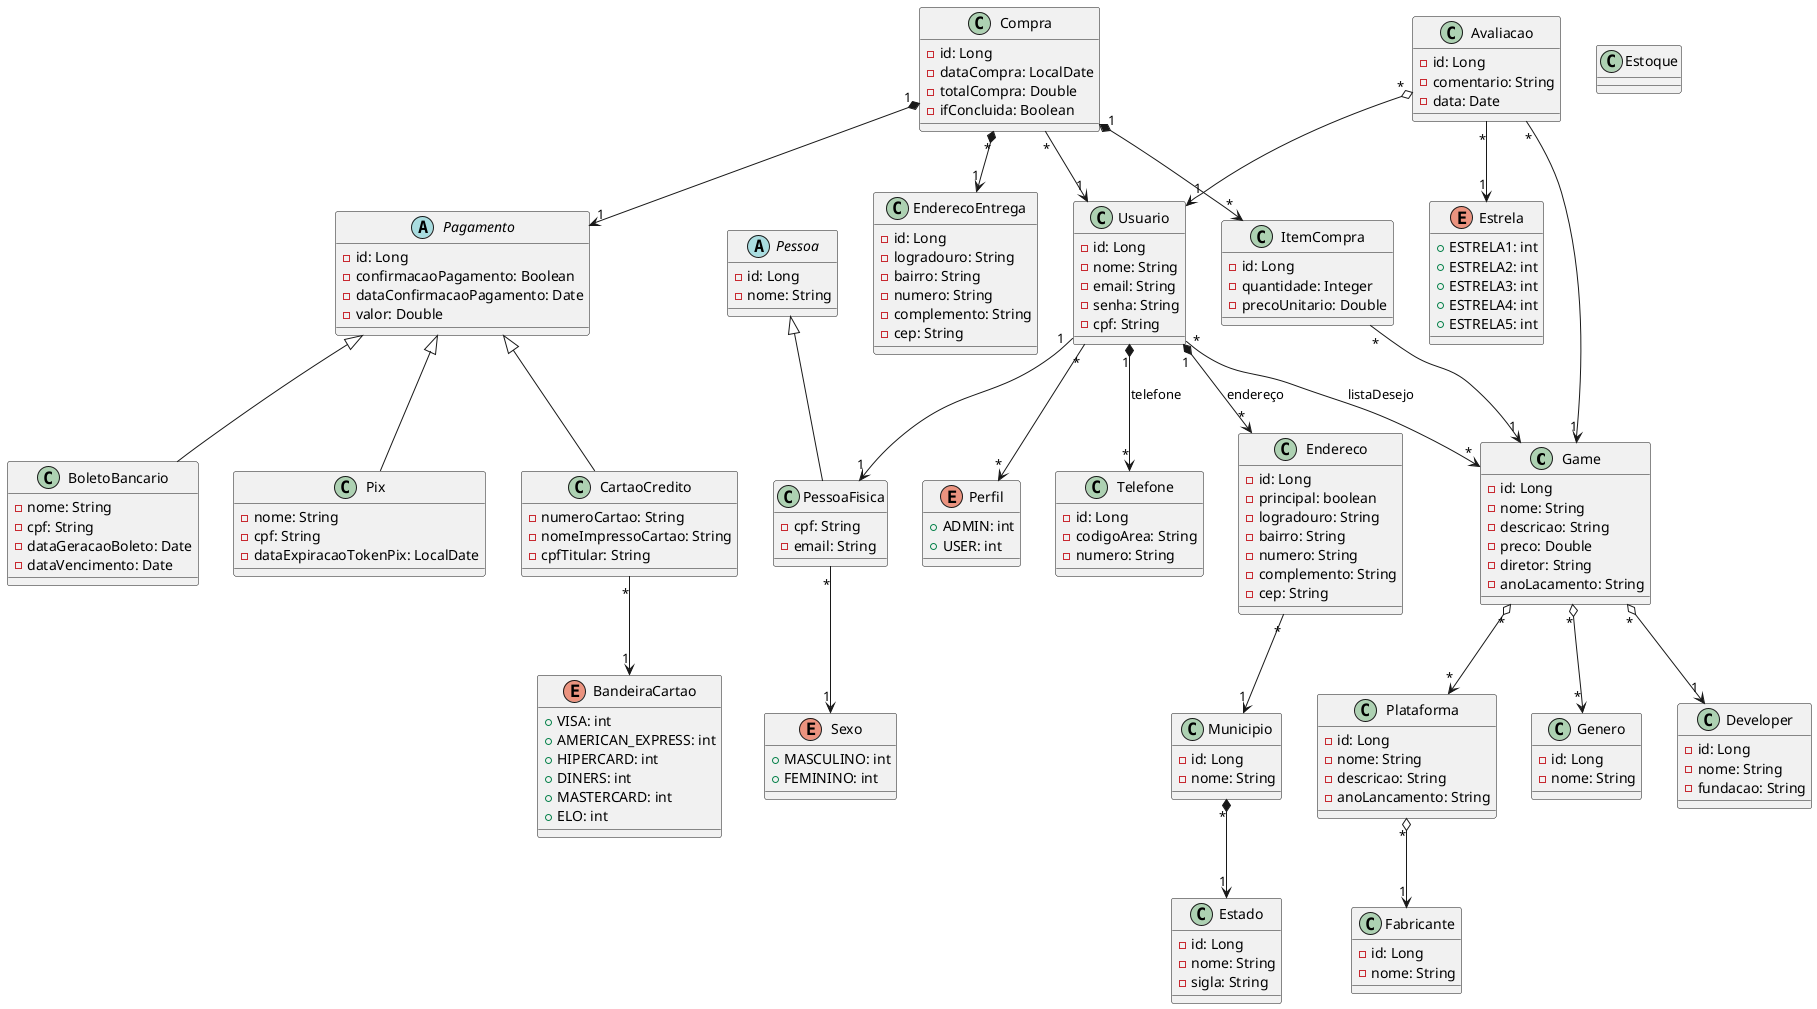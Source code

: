 @startuml Games-eCommerce

    class Game {

        - id: Long
        - nome: String
        - descricao: String
        - preco: Double
        - diretor: String
        - anoLacamento: String
    }

    class Estoque {
        
    }

    class Genero {
        
        - id: Long
        - nome: String
}

    class Developer {

        - id: Long
        - nome: String
        - fundacao: String
    }

    class Plataforma {

        - id: Long
        - nome: String
        - descricao: String
        - anoLancamento: String
    }

    class Fabricante {

        - id: Long
        - nome: String
    }

    abstract class Pessoa {

        - id: Long
        - nome: String
    }

    class PessoaFisica {

        - cpf: String
        - email: String
    }

    enum Sexo {

        + MASCULINO: int
        + FEMININO: int
    }

    enum Perfil {

        + ADMIN: int
        + USER: int
    }

    class Usuario {

        - id: Long
        - nome: String
        - email: String
        - senha: String
        - cpf: String
    }

    class Telefone {

        - id: Long
        - codigoArea: String
        - numero: String
    }

    class Compra {

        - id: Long
        - dataCompra: LocalDate
        - totalCompra: Double
        - ifConcluida: Boolean
    }

    class ItemCompra {

        - id: Long
        - quantidade: Integer
        - precoUnitario: Double
    }

    class Endereco {

        - id: Long
        - principal: boolean
        - logradouro: String
        - bairro: String
        - numero: String
        - complemento: String
        - cep: String
    }

    class EnderecoEntrega {

        - id: Long
        - logradouro: String
        - bairro: String
        - numero: String
        - complemento: String
        - cep: String
    }

    class Avaliacao {

        - id: Long
        - comentario: String
        - data: Date
    }

    enum Estrela {

        + ESTRELA1: int
        + ESTRELA2: int
        + ESTRELA3: int
        + ESTRELA4: int
        + ESTRELA5: int
    }

    abstract class Pagamento {

        - id: Long
        - confirmacaoPagamento: Boolean
        - dataConfirmacaoPagamento: Date
        - valor: Double
    }

    class BoletoBancario {

        - nome: String
        - cpf: String
        - dataGeracaoBoleto: Date
        - dataVencimento: Date
    }

    class Pix {

        - nome: String
        - cpf: String
        - dataExpiracaoTokenPix: LocalDate
    }

    class CartaoCredito {

        - numeroCartao: String
        - nomeImpressoCartao: String
        - cpfTitular: String
    }

    enum BandeiraCartao {

        + VISA: int
        + AMERICAN_EXPRESS: int
        + HIPERCARD: int
        + DINERS: int
        + MASTERCARD: int
        + ELO: int
    }

    class Estado {

        - id: Long
        - nome: String
        - sigla: String
    }

    class Municipio {

        - id: Long
        - nome: String
    }
    Game "*" o--> "*" Genero
    Game "*" o--> "1" Developer
    Game "*" o--> "*" Plataforma

    Plataforma "*" o--> "1" Fabricante

    Municipio "*" *--> "1" Estado

    Endereco "*" --> "1" Municipio

    PessoaFisica "*" --> "1" Sexo

    PessoaFisica -up-|> Pessoa

    Usuario "1" --> "1" PessoaFisica
    Usuario "*" --> "*" Perfil
    Usuario "*" --> "*" Game: listaDesejo
    Usuario "1" *--> "*" Telefone: telefone
    Usuario "1" *--> "*" Endereco: endereço

    ItemCompra "*" --> "1" Game

    BoletoBancario -up-|> Pagamento

    Pix -up-|> Pagamento

    CartaoCredito -up-|> Pagamento
    CartaoCredito "*" --> "1" BandeiraCartao

    Compra "*" --> "1" Usuario
    Compra "1" *--> "*" ItemCompra
    Compra "*" *--> "1" EnderecoEntrega
    Compra "1" *--> "1" Pagamento

    Avaliacao "*" --> "1" Estrela
    Avaliacao "*" o--> "1" Usuario
    Avaliacao "*" --> "1" Game
@enduml
